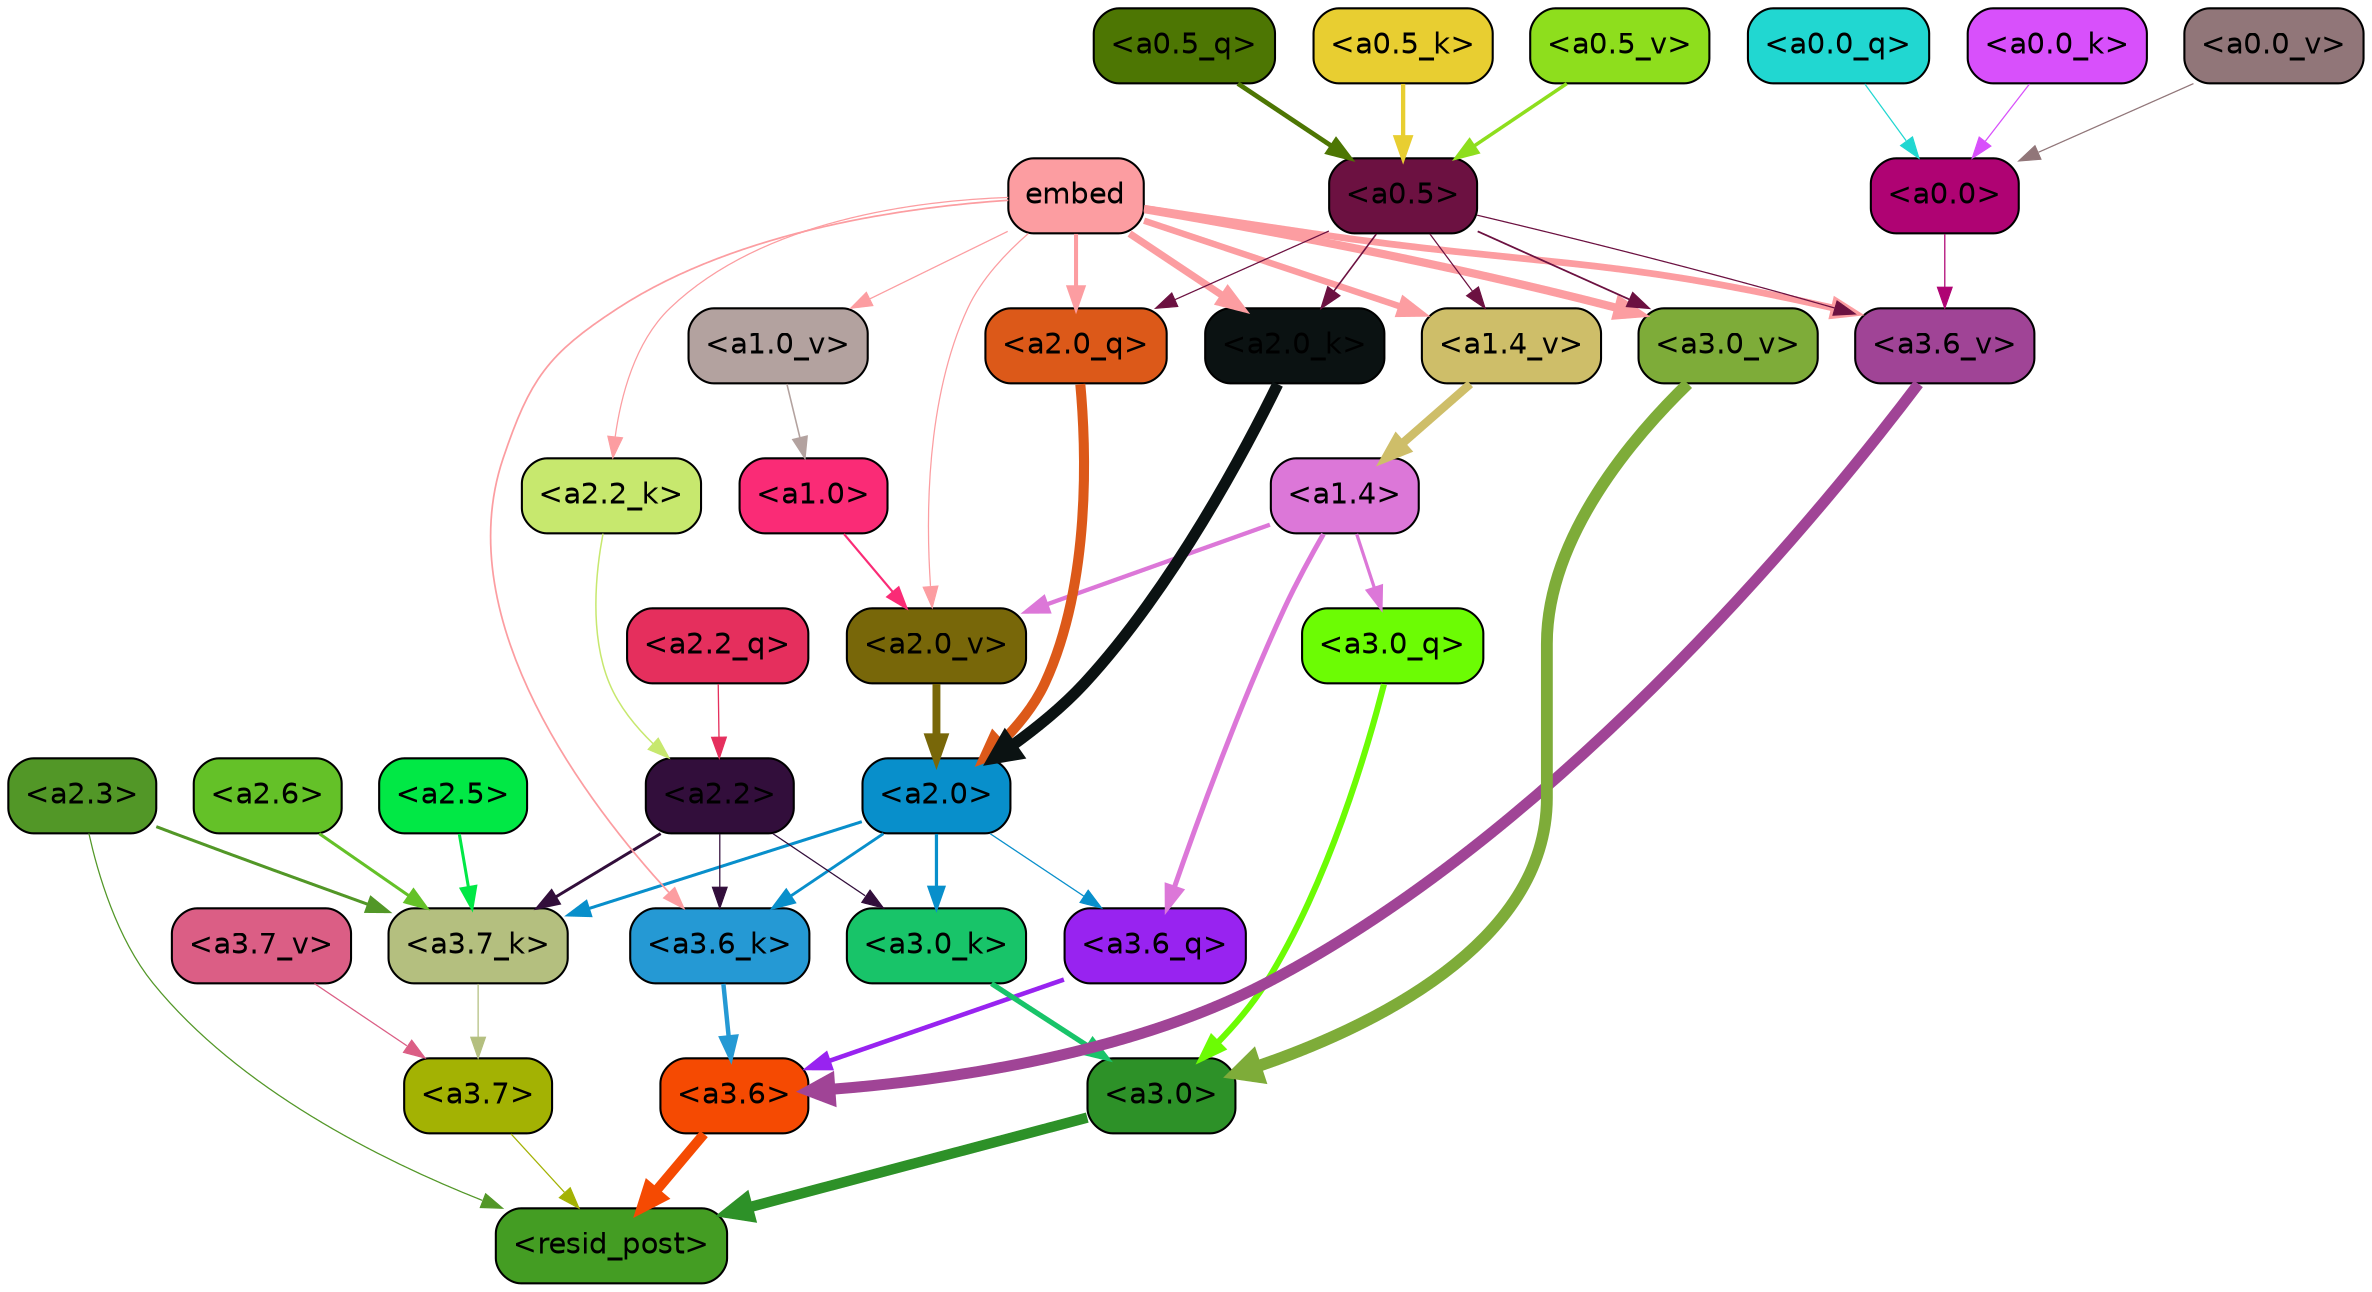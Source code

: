 strict digraph "" {
	graph [bgcolor=transparent,
		layout=dot,
		overlap=false,
		splines=true
	];
	"<a3.7>"	[color=black,
		fillcolor="#a3b203",
		fontname=Helvetica,
		shape=box,
		style="filled, rounded"];
	"<resid_post>"	[color=black,
		fillcolor="#449d23",
		fontname=Helvetica,
		shape=box,
		style="filled, rounded"];
	"<a3.7>" -> "<resid_post>"	[color="#a3b203",
		penwidth=0.6];
	"<a3.6>"	[color=black,
		fillcolor="#f54a02",
		fontname=Helvetica,
		shape=box,
		style="filled, rounded"];
	"<a3.6>" -> "<resid_post>"	[color="#f54a02",
		penwidth=4.749041676521301];
	"<a3.0>"	[color=black,
		fillcolor="#2d9128",
		fontname=Helvetica,
		shape=box,
		style="filled, rounded"];
	"<a3.0>" -> "<resid_post>"	[color="#2d9128",
		penwidth=5.004215121269226];
	"<a2.3>"	[color=black,
		fillcolor="#529727",
		fontname=Helvetica,
		shape=box,
		style="filled, rounded"];
	"<a2.3>" -> "<resid_post>"	[color="#529727",
		penwidth=0.6];
	"<a3.7_k>"	[color=black,
		fillcolor="#b4bf7f",
		fontname=Helvetica,
		shape=box,
		style="filled, rounded"];
	"<a2.3>" -> "<a3.7_k>"	[color="#529727",
		penwidth=1.4559586644172668];
	"<a3.6_q>"	[color=black,
		fillcolor="#9823f0",
		fontname=Helvetica,
		shape=box,
		style="filled, rounded"];
	"<a3.6_q>" -> "<a3.6>"	[color="#9823f0",
		penwidth=2.199681341648102];
	"<a3.0_q>"	[color=black,
		fillcolor="#6cfc04",
		fontname=Helvetica,
		shape=box,
		style="filled, rounded"];
	"<a3.0_q>" -> "<a3.0>"	[color="#6cfc04",
		penwidth=2.9459195733070374];
	"<a3.7_k>" -> "<a3.7>"	[color="#b4bf7f",
		penwidth=0.6];
	"<a3.6_k>"	[color=black,
		fillcolor="#2599d4",
		fontname=Helvetica,
		shape=box,
		style="filled, rounded"];
	"<a3.6_k>" -> "<a3.6>"	[color="#2599d4",
		penwidth=2.13908451795578];
	"<a3.0_k>"	[color=black,
		fillcolor="#18c469",
		fontname=Helvetica,
		shape=box,
		style="filled, rounded"];
	"<a3.0_k>" -> "<a3.0>"	[color="#18c469",
		penwidth=2.520303964614868];
	"<a3.7_v>"	[color=black,
		fillcolor="#db5e85",
		fontname=Helvetica,
		shape=box,
		style="filled, rounded"];
	"<a3.7_v>" -> "<a3.7>"	[color="#db5e85",
		penwidth=0.6];
	"<a3.6_v>"	[color=black,
		fillcolor="#a04496",
		fontname=Helvetica,
		shape=box,
		style="filled, rounded"];
	"<a3.6_v>" -> "<a3.6>"	[color="#a04496",
		penwidth=5.297133803367615];
	"<a3.0_v>"	[color=black,
		fillcolor="#7eac39",
		fontname=Helvetica,
		shape=box,
		style="filled, rounded"];
	"<a3.0_v>" -> "<a3.0>"	[color="#7eac39",
		penwidth=5.680712580680847];
	"<a2.0>"	[color=black,
		fillcolor="#088fcb",
		fontname=Helvetica,
		shape=box,
		style="filled, rounded"];
	"<a2.0>" -> "<a3.6_q>"	[color="#088fcb",
		penwidth=0.6];
	"<a2.0>" -> "<a3.7_k>"	[color="#088fcb",
		penwidth=1.4582423567771912];
	"<a2.0>" -> "<a3.6_k>"	[color="#088fcb",
		penwidth=1.3792681694030762];
	"<a2.0>" -> "<a3.0_k>"	[color="#088fcb",
		penwidth=1.5433646440505981];
	"<a1.4>"	[color=black,
		fillcolor="#dc77d8",
		fontname=Helvetica,
		shape=box,
		style="filled, rounded"];
	"<a1.4>" -> "<a3.6_q>"	[color="#dc77d8",
		penwidth=2.407962203025818];
	"<a1.4>" -> "<a3.0_q>"	[color="#dc77d8",
		penwidth=1.5490156412124634];
	"<a2.0_v>"	[color=black,
		fillcolor="#786709",
		fontname=Helvetica,
		shape=box,
		style="filled, rounded"];
	"<a1.4>" -> "<a2.0_v>"	[color="#dc77d8",
		penwidth=2.058677911758423];
	"<a2.6>"	[color=black,
		fillcolor="#64c128",
		fontname=Helvetica,
		shape=box,
		style="filled, rounded"];
	"<a2.6>" -> "<a3.7_k>"	[color="#64c128",
		penwidth=1.468173325061798];
	"<a2.5>"	[color=black,
		fillcolor="#01e845",
		fontname=Helvetica,
		shape=box,
		style="filled, rounded"];
	"<a2.5>" -> "<a3.7_k>"	[color="#01e845",
		penwidth=1.457568109035492];
	"<a2.2>"	[color=black,
		fillcolor="#320e3b",
		fontname=Helvetica,
		shape=box,
		style="filled, rounded"];
	"<a2.2>" -> "<a3.7_k>"	[color="#320e3b",
		penwidth=1.4199435114860535];
	"<a2.2>" -> "<a3.6_k>"	[color="#320e3b",
		penwidth=0.6];
	"<a2.2>" -> "<a3.0_k>"	[color="#320e3b",
		penwidth=0.6];
	embed	[color=black,
		fillcolor="#fc9da1",
		fontname=Helvetica,
		shape=box,
		style="filled, rounded"];
	embed -> "<a3.6_k>"	[color="#fc9da1",
		penwidth=0.8273519277572632];
	embed -> "<a3.6_v>"	[color="#fc9da1",
		penwidth=3.2414157912135124];
	embed -> "<a3.0_v>"	[color="#fc9da1",
		penwidth=3.929257571697235];
	"<a2.0_q>"	[color=black,
		fillcolor="#dc5919",
		fontname=Helvetica,
		shape=box,
		style="filled, rounded"];
	embed -> "<a2.0_q>"	[color="#fc9da1",
		penwidth=1.9435837268829346];
	"<a2.2_k>"	[color=black,
		fillcolor="#c7e86e",
		fontname=Helvetica,
		shape=box,
		style="filled, rounded"];
	embed -> "<a2.2_k>"	[color="#fc9da1",
		penwidth=0.6];
	"<a2.0_k>"	[color=black,
		fillcolor="#0b1212",
		fontname=Helvetica,
		shape=box,
		style="filled, rounded"];
	embed -> "<a2.0_k>"	[color="#fc9da1",
		penwidth=3.4579111337661743];
	embed -> "<a2.0_v>"	[color="#fc9da1",
		penwidth=0.6];
	"<a1.4_v>"	[color=black,
		fillcolor="#cebe69",
		fontname=Helvetica,
		shape=box,
		style="filled, rounded"];
	embed -> "<a1.4_v>"	[color="#fc9da1",
		penwidth=3.0905416011810303];
	"<a1.0_v>"	[color=black,
		fillcolor="#b3a29f",
		fontname=Helvetica,
		shape=box,
		style="filled, rounded"];
	embed -> "<a1.0_v>"	[color="#fc9da1",
		penwidth=0.6];
	"<a0.5>"	[color=black,
		fillcolor="#6c1141",
		fontname=Helvetica,
		shape=box,
		style="filled, rounded"];
	"<a0.5>" -> "<a3.6_v>"	[color="#6c1141",
		penwidth=0.6];
	"<a0.5>" -> "<a3.0_v>"	[color="#6c1141",
		penwidth=0.8535017371177673];
	"<a0.5>" -> "<a2.0_q>"	[color="#6c1141",
		penwidth=0.6];
	"<a0.5>" -> "<a2.0_k>"	[color="#6c1141",
		penwidth=0.7646331787109375];
	"<a0.5>" -> "<a1.4_v>"	[color="#6c1141",
		penwidth=0.6];
	"<a0.0>"	[color=black,
		fillcolor="#af0373",
		fontname=Helvetica,
		shape=box,
		style="filled, rounded"];
	"<a0.0>" -> "<a3.6_v>"	[color="#af0373",
		penwidth=0.6];
	"<a2.2_q>"	[color=black,
		fillcolor="#e52f5d",
		fontname=Helvetica,
		shape=box,
		style="filled, rounded"];
	"<a2.2_q>" -> "<a2.2>"	[color="#e52f5d",
		penwidth=0.6301735639572144];
	"<a2.0_q>" -> "<a2.0>"	[color="#dc5919",
		penwidth=4.832814455032349];
	"<a2.2_k>" -> "<a2.2>"	[color="#c7e86e",
		penwidth=0.7200896441936493];
	"<a2.0_k>" -> "<a2.0>"	[color="#0b1212",
		penwidth=5.423068851232529];
	"<a2.0_v>" -> "<a2.0>"	[color="#786709",
		penwidth=3.7890332341194153];
	"<a1.0>"	[color=black,
		fillcolor="#fa2b76",
		fontname=Helvetica,
		shape=box,
		style="filled, rounded"];
	"<a1.0>" -> "<a2.0_v>"	[color="#fa2b76",
		penwidth=1.041085124015808];
	"<a1.4_v>" -> "<a1.4>"	[color="#cebe69",
		penwidth=4.065267086029053];
	"<a1.0_v>" -> "<a1.0>"	[color="#b3a29f",
		penwidth=0.7517843246459961];
	"<a0.5_q>"	[color=black,
		fillcolor="#4d7603",
		fontname=Helvetica,
		shape=box,
		style="filled, rounded"];
	"<a0.5_q>" -> "<a0.5>"	[color="#4d7603",
		penwidth=2.2789151668548584];
	"<a0.0_q>"	[color=black,
		fillcolor="#21d7d1",
		fontname=Helvetica,
		shape=box,
		style="filled, rounded"];
	"<a0.0_q>" -> "<a0.0>"	[color="#21d7d1",
		penwidth=0.6];
	"<a0.5_k>"	[color=black,
		fillcolor="#e8ce31",
		fontname=Helvetica,
		shape=box,
		style="filled, rounded"];
	"<a0.5_k>" -> "<a0.5>"	[color="#e8ce31",
		penwidth=2.067288637161255];
	"<a0.0_k>"	[color=black,
		fillcolor="#d850fb",
		fontname=Helvetica,
		shape=box,
		style="filled, rounded"];
	"<a0.0_k>" -> "<a0.0>"	[color="#d850fb",
		penwidth=0.6];
	"<a0.5_v>"	[color=black,
		fillcolor="#8ede1d",
		fontname=Helvetica,
		shape=box,
		style="filled, rounded"];
	"<a0.5_v>" -> "<a0.5>"	[color="#8ede1d",
		penwidth=1.6968014240264893];
	"<a0.0_v>"	[color=black,
		fillcolor="#917679",
		fontname=Helvetica,
		shape=box,
		style="filled, rounded"];
	"<a0.0_v>" -> "<a0.0>"	[color="#917679",
		penwidth=0.6];
}
